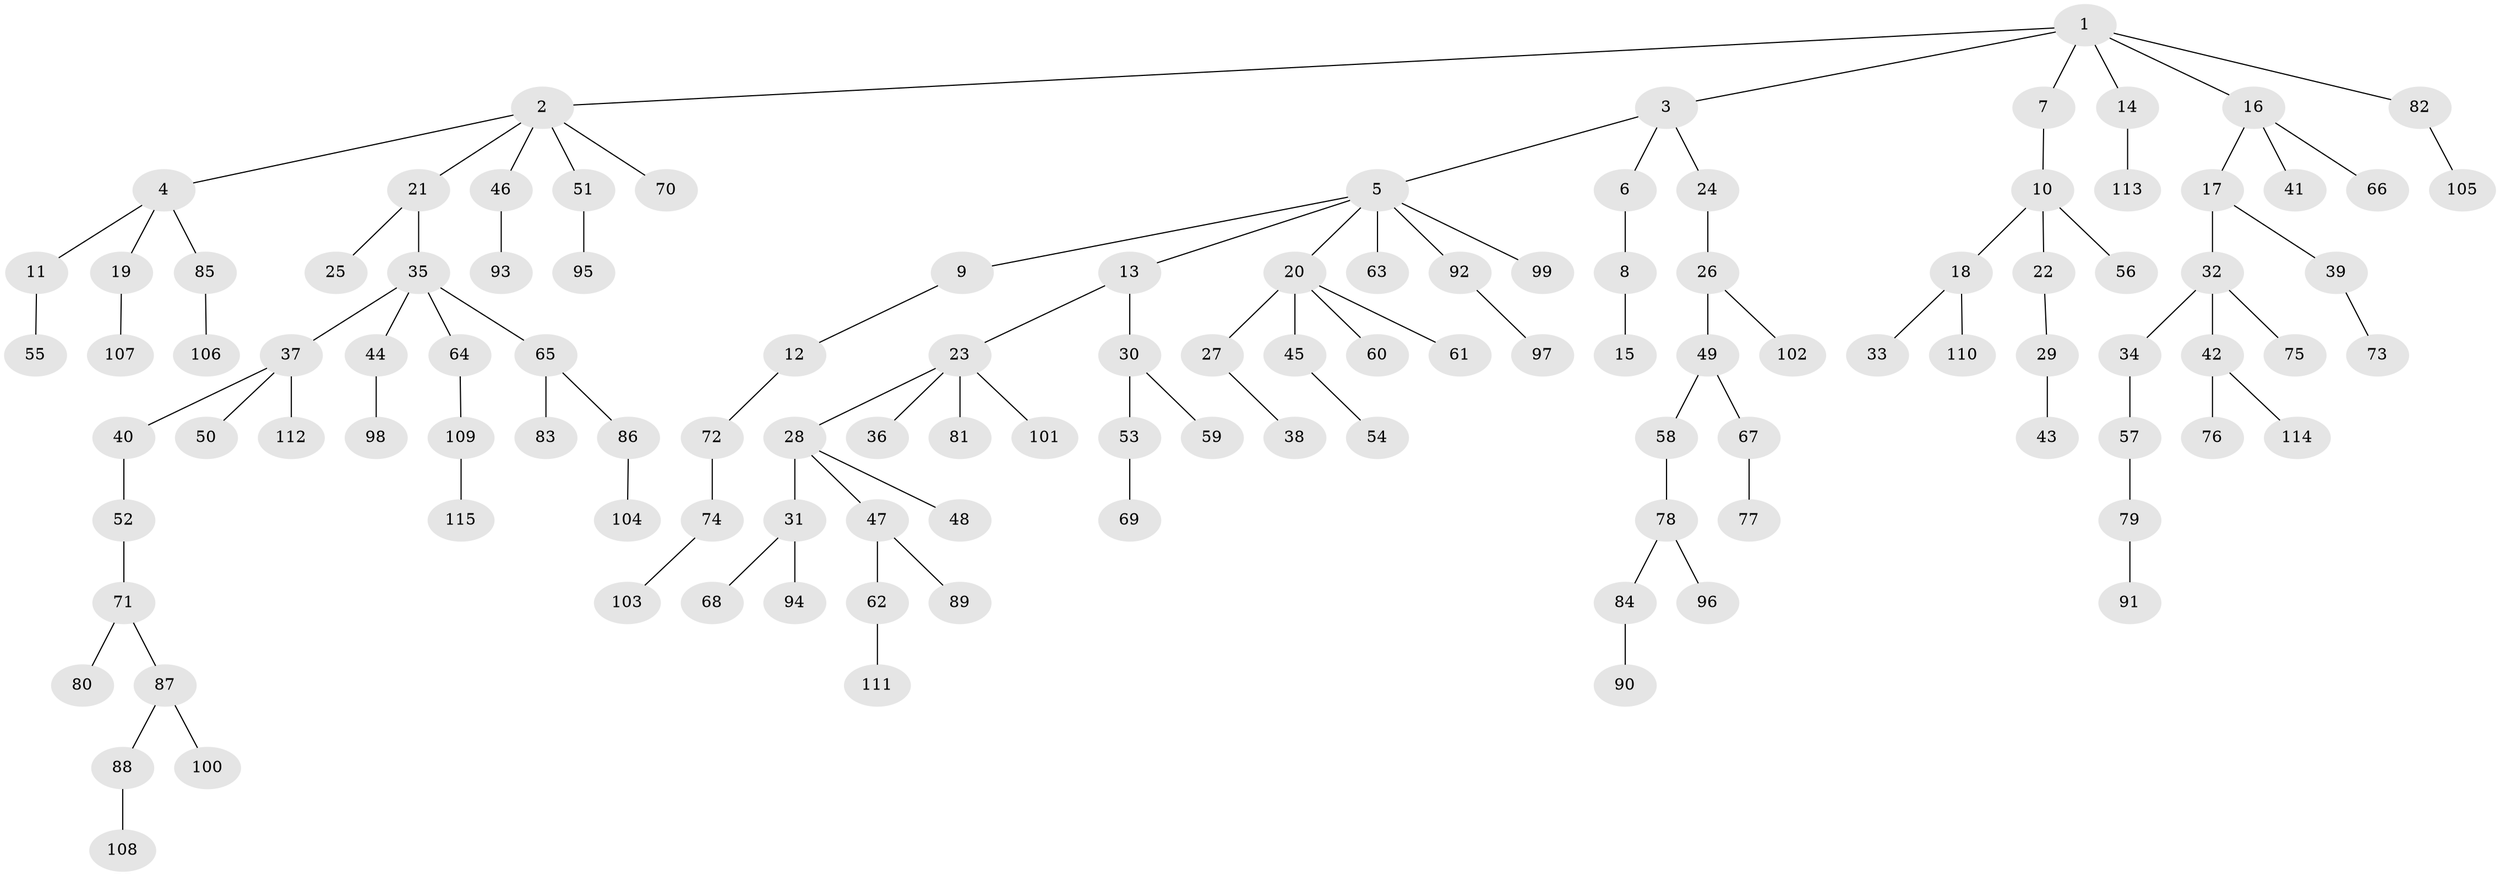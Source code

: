 // coarse degree distribution, {8: 0.02702702702702703, 4: 0.05405405405405406, 6: 0.02702702702702703, 2: 0.1891891891891892, 1: 0.5675675675675675, 3: 0.12162162162162163, 5: 0.013513513513513514}
// Generated by graph-tools (version 1.1) at 2025/24/03/03/25 07:24:08]
// undirected, 115 vertices, 114 edges
graph export_dot {
graph [start="1"]
  node [color=gray90,style=filled];
  1;
  2;
  3;
  4;
  5;
  6;
  7;
  8;
  9;
  10;
  11;
  12;
  13;
  14;
  15;
  16;
  17;
  18;
  19;
  20;
  21;
  22;
  23;
  24;
  25;
  26;
  27;
  28;
  29;
  30;
  31;
  32;
  33;
  34;
  35;
  36;
  37;
  38;
  39;
  40;
  41;
  42;
  43;
  44;
  45;
  46;
  47;
  48;
  49;
  50;
  51;
  52;
  53;
  54;
  55;
  56;
  57;
  58;
  59;
  60;
  61;
  62;
  63;
  64;
  65;
  66;
  67;
  68;
  69;
  70;
  71;
  72;
  73;
  74;
  75;
  76;
  77;
  78;
  79;
  80;
  81;
  82;
  83;
  84;
  85;
  86;
  87;
  88;
  89;
  90;
  91;
  92;
  93;
  94;
  95;
  96;
  97;
  98;
  99;
  100;
  101;
  102;
  103;
  104;
  105;
  106;
  107;
  108;
  109;
  110;
  111;
  112;
  113;
  114;
  115;
  1 -- 2;
  1 -- 3;
  1 -- 7;
  1 -- 14;
  1 -- 16;
  1 -- 82;
  2 -- 4;
  2 -- 21;
  2 -- 46;
  2 -- 51;
  2 -- 70;
  3 -- 5;
  3 -- 6;
  3 -- 24;
  4 -- 11;
  4 -- 19;
  4 -- 85;
  5 -- 9;
  5 -- 13;
  5 -- 20;
  5 -- 63;
  5 -- 92;
  5 -- 99;
  6 -- 8;
  7 -- 10;
  8 -- 15;
  9 -- 12;
  10 -- 18;
  10 -- 22;
  10 -- 56;
  11 -- 55;
  12 -- 72;
  13 -- 23;
  13 -- 30;
  14 -- 113;
  16 -- 17;
  16 -- 41;
  16 -- 66;
  17 -- 32;
  17 -- 39;
  18 -- 33;
  18 -- 110;
  19 -- 107;
  20 -- 27;
  20 -- 45;
  20 -- 60;
  20 -- 61;
  21 -- 25;
  21 -- 35;
  22 -- 29;
  23 -- 28;
  23 -- 36;
  23 -- 81;
  23 -- 101;
  24 -- 26;
  26 -- 49;
  26 -- 102;
  27 -- 38;
  28 -- 31;
  28 -- 47;
  28 -- 48;
  29 -- 43;
  30 -- 53;
  30 -- 59;
  31 -- 68;
  31 -- 94;
  32 -- 34;
  32 -- 42;
  32 -- 75;
  34 -- 57;
  35 -- 37;
  35 -- 44;
  35 -- 64;
  35 -- 65;
  37 -- 40;
  37 -- 50;
  37 -- 112;
  39 -- 73;
  40 -- 52;
  42 -- 76;
  42 -- 114;
  44 -- 98;
  45 -- 54;
  46 -- 93;
  47 -- 62;
  47 -- 89;
  49 -- 58;
  49 -- 67;
  51 -- 95;
  52 -- 71;
  53 -- 69;
  57 -- 79;
  58 -- 78;
  62 -- 111;
  64 -- 109;
  65 -- 83;
  65 -- 86;
  67 -- 77;
  71 -- 80;
  71 -- 87;
  72 -- 74;
  74 -- 103;
  78 -- 84;
  78 -- 96;
  79 -- 91;
  82 -- 105;
  84 -- 90;
  85 -- 106;
  86 -- 104;
  87 -- 88;
  87 -- 100;
  88 -- 108;
  92 -- 97;
  109 -- 115;
}
